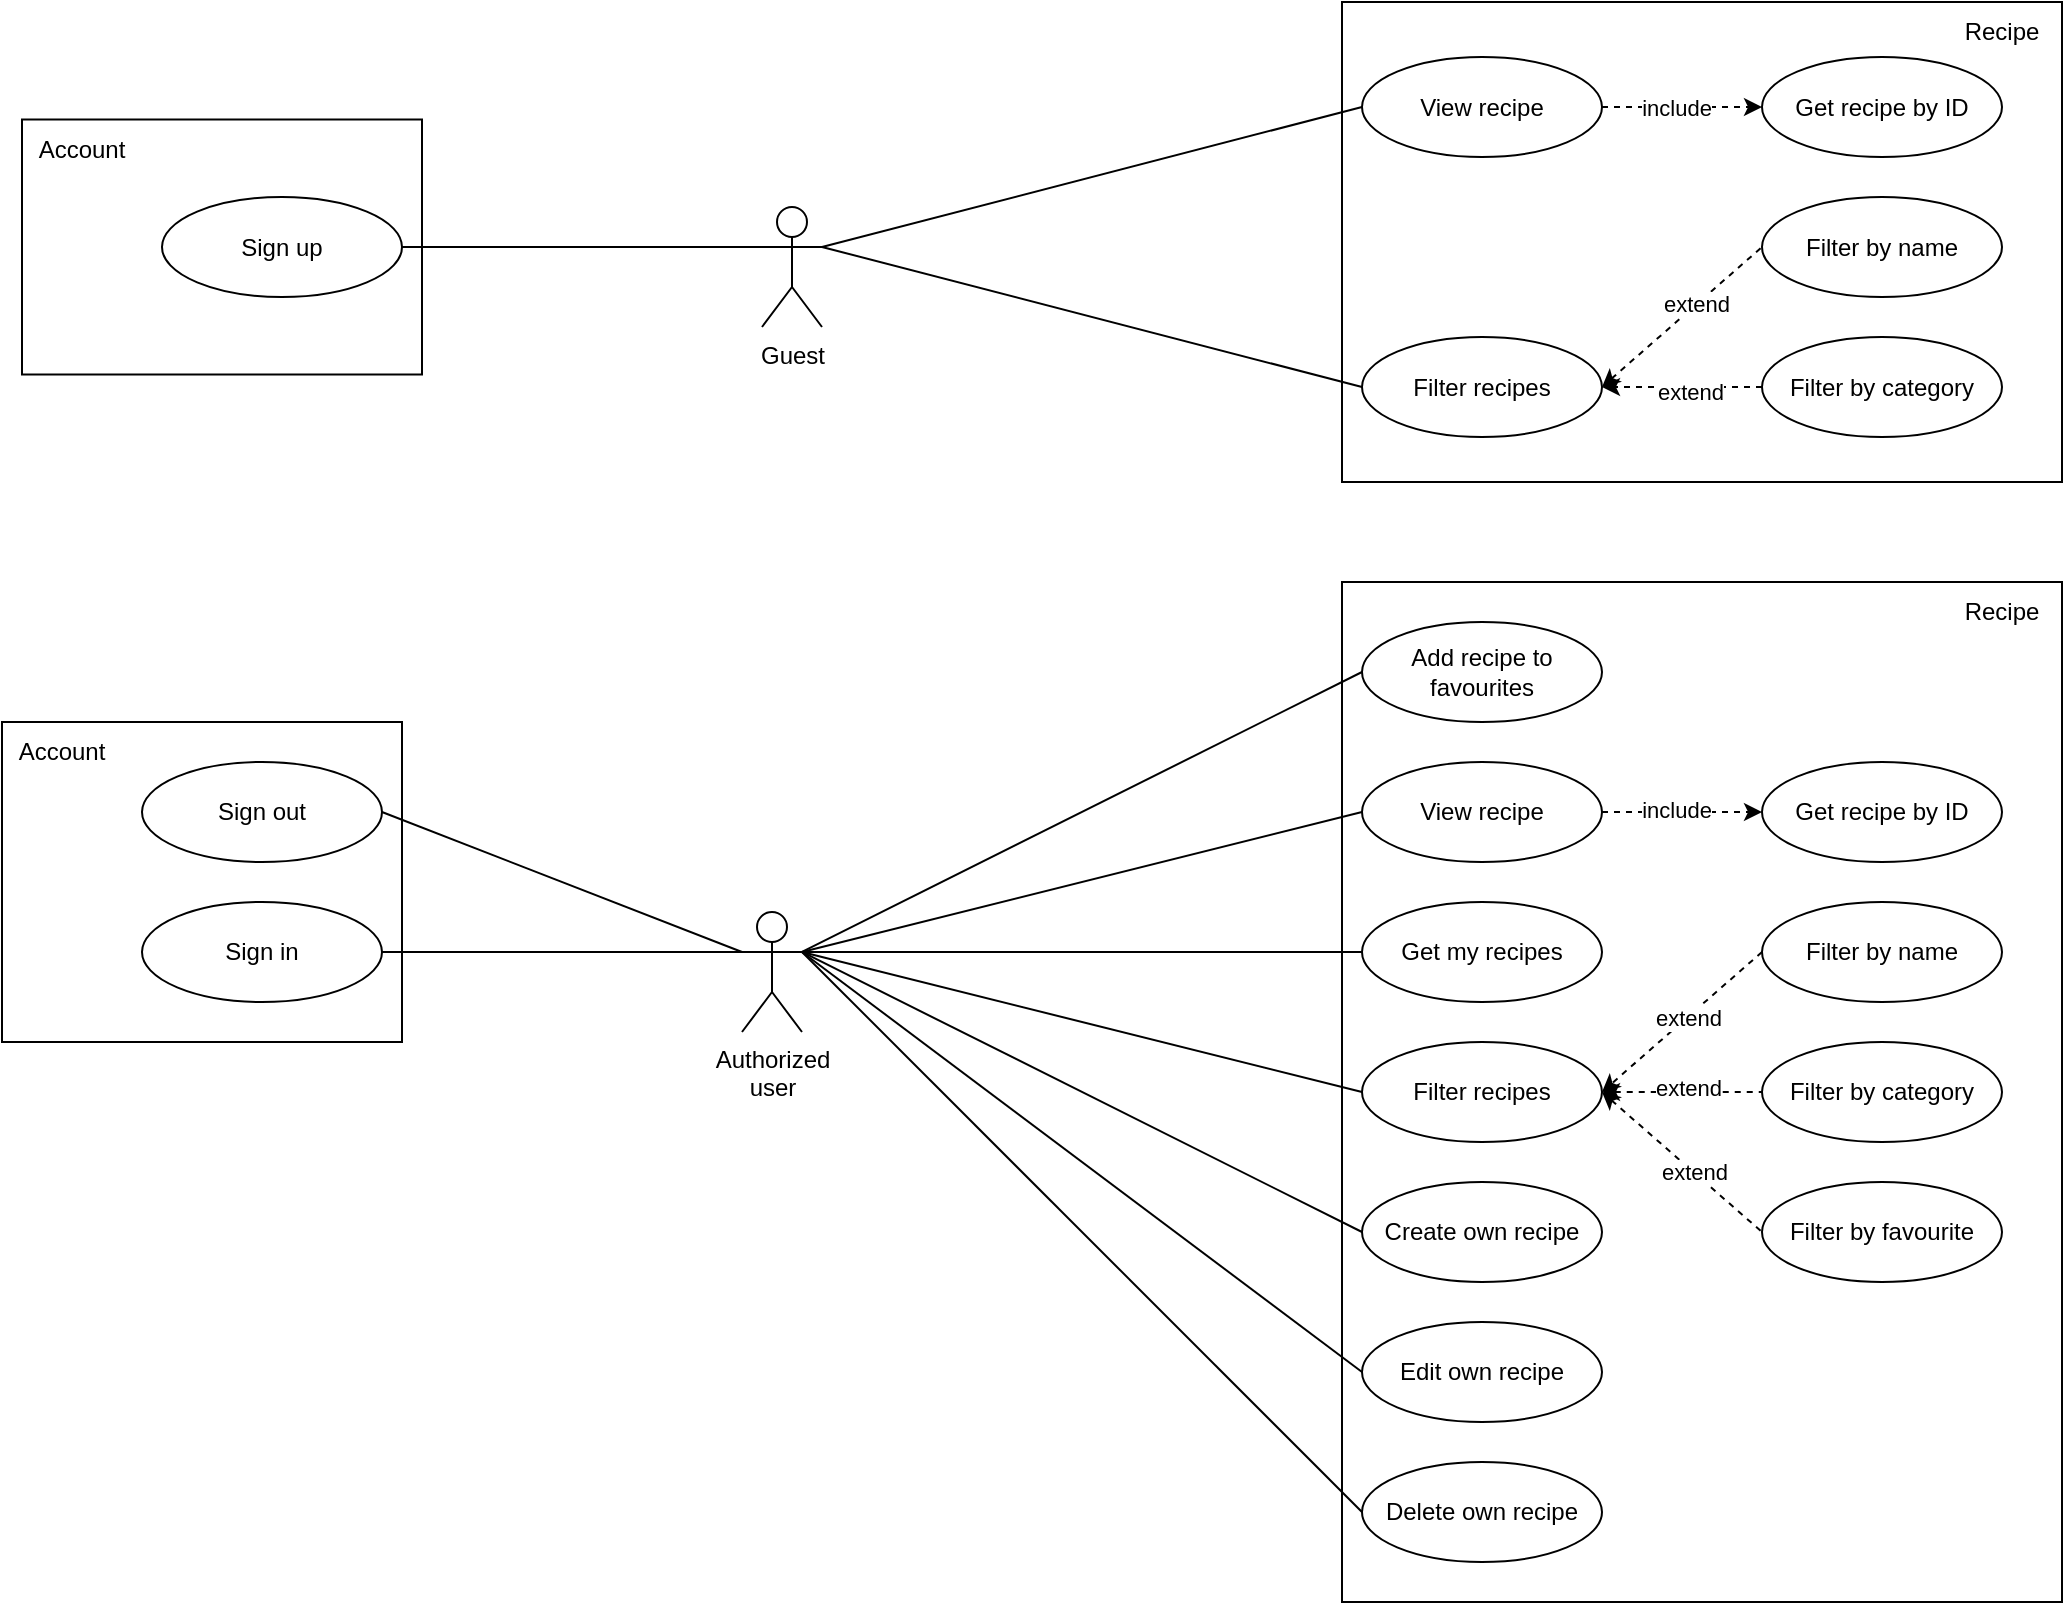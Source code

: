 <mxfile version="24.7.8">
  <diagram name="Страница — 1" id="8SSONIeQudbGeoWx7mL3">
    <mxGraphModel dx="1050" dy="1021" grid="1" gridSize="10" guides="1" tooltips="1" connect="1" arrows="1" fold="1" page="0" pageScale="1" pageWidth="827" pageHeight="1169" math="0" shadow="0">
      <root>
        <mxCell id="0" />
        <mxCell id="1" parent="0" />
        <mxCell id="zKx4D-tYNBTLb8JXWwj_-9" value="" style="rounded=0;whiteSpace=wrap;html=1;" parent="1" vertex="1">
          <mxGeometry x="900" y="140" width="360" height="510" as="geometry" />
        </mxCell>
        <mxCell id="zKx4D-tYNBTLb8JXWwj_-7" value="" style="rounded=0;whiteSpace=wrap;html=1;" parent="1" vertex="1">
          <mxGeometry x="900" y="-150" width="360" height="240" as="geometry" />
        </mxCell>
        <mxCell id="zKx4D-tYNBTLb8JXWwj_-3" value="" style="rounded=0;whiteSpace=wrap;html=1;" parent="1" vertex="1">
          <mxGeometry x="240" y="-91.25" width="200" height="127.5" as="geometry" />
        </mxCell>
        <mxCell id="zKx4D-tYNBTLb8JXWwj_-4" value="Account" style="text;html=1;align=center;verticalAlign=middle;whiteSpace=wrap;rounded=0;" parent="1" vertex="1">
          <mxGeometry x="240" y="-91.25" width="60" height="30" as="geometry" />
        </mxCell>
        <mxCell id="zKx4D-tYNBTLb8JXWwj_-1" value="" style="rounded=0;whiteSpace=wrap;html=1;" parent="1" vertex="1">
          <mxGeometry x="230" y="210" width="200" height="160" as="geometry" />
        </mxCell>
        <mxCell id="MLWXgNnqS9WNHuZjTnyU-1" value="Guest" style="shape=umlActor;verticalLabelPosition=bottom;verticalAlign=top;html=1;outlineConnect=0;" parent="1" vertex="1">
          <mxGeometry x="610" y="-47.5" width="30" height="60" as="geometry" />
        </mxCell>
        <mxCell id="MLWXgNnqS9WNHuZjTnyU-2" value="Sign up" style="ellipse;whiteSpace=wrap;html=1;" parent="1" vertex="1">
          <mxGeometry x="310" y="-52.5" width="120" height="50" as="geometry" />
        </mxCell>
        <mxCell id="MLWXgNnqS9WNHuZjTnyU-5" value="View recipe" style="ellipse;whiteSpace=wrap;html=1;" parent="1" vertex="1">
          <mxGeometry x="910" y="-122.5" width="120" height="50" as="geometry" />
        </mxCell>
        <mxCell id="MLWXgNnqS9WNHuZjTnyU-7" value="Filter recipes" style="ellipse;whiteSpace=wrap;html=1;" parent="1" vertex="1">
          <mxGeometry x="910" y="17.5" width="120" height="50" as="geometry" />
        </mxCell>
        <mxCell id="MLWXgNnqS9WNHuZjTnyU-8" value="Filter by category" style="ellipse;whiteSpace=wrap;html=1;" parent="1" vertex="1">
          <mxGeometry x="1110" y="17.5" width="120" height="50" as="geometry" />
        </mxCell>
        <mxCell id="MLWXgNnqS9WNHuZjTnyU-10" value="" style="endArrow=classic;dashed=1;html=1;rounded=0;entryX=1;entryY=0.5;entryDx=0;entryDy=0;exitX=0;exitY=0.5;exitDx=0;exitDy=0;startArrow=none;startFill=0;endFill=1;" parent="1" source="MLWXgNnqS9WNHuZjTnyU-8" target="MLWXgNnqS9WNHuZjTnyU-7" edge="1">
          <mxGeometry width="50" height="50" relative="1" as="geometry">
            <mxPoint x="1040" y="127.5" as="sourcePoint" />
            <mxPoint x="1090" y="77.5" as="targetPoint" />
          </mxGeometry>
        </mxCell>
        <mxCell id="X_nisKuCQbdozJqKVDRk-5" value="extend" style="edgeLabel;html=1;align=center;verticalAlign=middle;resizable=0;points=[];" parent="MLWXgNnqS9WNHuZjTnyU-10" vertex="1" connectable="0">
          <mxGeometry x="-0.09" y="2" relative="1" as="geometry">
            <mxPoint as="offset" />
          </mxGeometry>
        </mxCell>
        <mxCell id="MLWXgNnqS9WNHuZjTnyU-12" value="" style="endArrow=none;html=1;rounded=0;entryX=1;entryY=0.333;entryDx=0;entryDy=0;entryPerimeter=0;exitX=0;exitY=0.5;exitDx=0;exitDy=0;" parent="1" source="MLWXgNnqS9WNHuZjTnyU-5" target="MLWXgNnqS9WNHuZjTnyU-1" edge="1">
          <mxGeometry width="50" height="50" relative="1" as="geometry">
            <mxPoint x="640" y="127.5" as="sourcePoint" />
            <mxPoint x="690" y="77.5" as="targetPoint" />
          </mxGeometry>
        </mxCell>
        <mxCell id="MLWXgNnqS9WNHuZjTnyU-14" value="" style="endArrow=none;html=1;rounded=0;entryX=1;entryY=0.333;entryDx=0;entryDy=0;entryPerimeter=0;exitX=0;exitY=0.5;exitDx=0;exitDy=0;" parent="1" source="MLWXgNnqS9WNHuZjTnyU-7" target="MLWXgNnqS9WNHuZjTnyU-1" edge="1">
          <mxGeometry width="50" height="50" relative="1" as="geometry">
            <mxPoint x="700" y="147.5" as="sourcePoint" />
            <mxPoint x="750" y="97.5" as="targetPoint" />
          </mxGeometry>
        </mxCell>
        <mxCell id="MLWXgNnqS9WNHuZjTnyU-15" value="" style="endArrow=none;html=1;rounded=0;entryX=0;entryY=0.333;entryDx=0;entryDy=0;entryPerimeter=0;exitX=1;exitY=0.5;exitDx=0;exitDy=0;" parent="1" source="MLWXgNnqS9WNHuZjTnyU-2" target="MLWXgNnqS9WNHuZjTnyU-1" edge="1">
          <mxGeometry width="50" height="50" relative="1" as="geometry">
            <mxPoint x="450" y="167.5" as="sourcePoint" />
            <mxPoint x="500" y="117.5" as="targetPoint" />
          </mxGeometry>
        </mxCell>
        <mxCell id="MLWXgNnqS9WNHuZjTnyU-18" value="Sign in" style="ellipse;whiteSpace=wrap;html=1;" parent="1" vertex="1">
          <mxGeometry x="300" y="300" width="120" height="50" as="geometry" />
        </mxCell>
        <mxCell id="MLWXgNnqS9WNHuZjTnyU-19" value="Sign out" style="ellipse;whiteSpace=wrap;html=1;" parent="1" vertex="1">
          <mxGeometry x="300" y="230" width="120" height="50" as="geometry" />
        </mxCell>
        <mxCell id="MLWXgNnqS9WNHuZjTnyU-20" value="Authorized &lt;br&gt;user" style="shape=umlActor;verticalLabelPosition=bottom;verticalAlign=top;html=1;outlineConnect=0;" parent="1" vertex="1">
          <mxGeometry x="600" y="305" width="30" height="60" as="geometry" />
        </mxCell>
        <mxCell id="MLWXgNnqS9WNHuZjTnyU-21" value="" style="endArrow=none;html=1;rounded=0;exitX=1;exitY=0.5;exitDx=0;exitDy=0;entryX=0;entryY=0.333;entryDx=0;entryDy=0;entryPerimeter=0;" parent="1" source="MLWXgNnqS9WNHuZjTnyU-18" target="MLWXgNnqS9WNHuZjTnyU-20" edge="1">
          <mxGeometry width="50" height="50" relative="1" as="geometry">
            <mxPoint x="500" y="310" as="sourcePoint" />
            <mxPoint x="550" y="260" as="targetPoint" />
          </mxGeometry>
        </mxCell>
        <mxCell id="MLWXgNnqS9WNHuZjTnyU-22" value="" style="endArrow=none;html=1;rounded=0;exitX=1;exitY=0.5;exitDx=0;exitDy=0;entryX=0;entryY=0.333;entryDx=0;entryDy=0;entryPerimeter=0;" parent="1" source="MLWXgNnqS9WNHuZjTnyU-19" target="MLWXgNnqS9WNHuZjTnyU-20" edge="1">
          <mxGeometry width="50" height="50" relative="1" as="geometry">
            <mxPoint x="510" y="260" as="sourcePoint" />
            <mxPoint x="560" y="210" as="targetPoint" />
          </mxGeometry>
        </mxCell>
        <mxCell id="MLWXgNnqS9WNHuZjTnyU-29" value="View recipe" style="ellipse;whiteSpace=wrap;html=1;" parent="1" vertex="1">
          <mxGeometry x="910" y="230" width="120" height="50" as="geometry" />
        </mxCell>
        <mxCell id="MLWXgNnqS9WNHuZjTnyU-31" value="Filter recipes" style="ellipse;whiteSpace=wrap;html=1;" parent="1" vertex="1">
          <mxGeometry x="910" y="370" width="120" height="50" as="geometry" />
        </mxCell>
        <mxCell id="MLWXgNnqS9WNHuZjTnyU-32" value="Filter by category" style="ellipse;whiteSpace=wrap;html=1;" parent="1" vertex="1">
          <mxGeometry x="1110" y="370" width="120" height="50" as="geometry" />
        </mxCell>
        <mxCell id="MLWXgNnqS9WNHuZjTnyU-35" value="" style="endArrow=none;html=1;rounded=0;exitX=1;exitY=0.333;exitDx=0;exitDy=0;exitPerimeter=0;entryX=0;entryY=0.5;entryDx=0;entryDy=0;" parent="1" source="MLWXgNnqS9WNHuZjTnyU-20" target="MLWXgNnqS9WNHuZjTnyU-29" edge="1">
          <mxGeometry width="50" height="50" relative="1" as="geometry">
            <mxPoint x="700" y="290" as="sourcePoint" />
            <mxPoint x="750" y="240" as="targetPoint" />
          </mxGeometry>
        </mxCell>
        <mxCell id="MLWXgNnqS9WNHuZjTnyU-36" value="" style="endArrow=none;html=1;rounded=0;exitX=1;exitY=0.333;exitDx=0;exitDy=0;exitPerimeter=0;entryX=0;entryY=0.5;entryDx=0;entryDy=0;" parent="1" source="MLWXgNnqS9WNHuZjTnyU-20" target="MLWXgNnqS9WNHuZjTnyU-31" edge="1">
          <mxGeometry width="50" height="50" relative="1" as="geometry">
            <mxPoint x="740" y="420" as="sourcePoint" />
            <mxPoint x="790" y="370" as="targetPoint" />
          </mxGeometry>
        </mxCell>
        <mxCell id="MLWXgNnqS9WNHuZjTnyU-37" value="" style="endArrow=none;dashed=1;html=1;rounded=0;exitX=1;exitY=0.5;exitDx=0;exitDy=0;entryX=0;entryY=0.5;entryDx=0;entryDy=0;startArrow=classic;startFill=1;" parent="1" source="MLWXgNnqS9WNHuZjTnyU-31" target="MLWXgNnqS9WNHuZjTnyU-32" edge="1">
          <mxGeometry width="50" height="50" relative="1" as="geometry">
            <mxPoint x="1100" y="340" as="sourcePoint" />
            <mxPoint x="1150" y="290" as="targetPoint" />
          </mxGeometry>
        </mxCell>
        <mxCell id="X_nisKuCQbdozJqKVDRk-7" value="extend" style="edgeLabel;html=1;align=center;verticalAlign=middle;resizable=0;points=[];" parent="MLWXgNnqS9WNHuZjTnyU-37" vertex="1" connectable="0">
          <mxGeometry x="0.06" y="2" relative="1" as="geometry">
            <mxPoint as="offset" />
          </mxGeometry>
        </mxCell>
        <mxCell id="MLWXgNnqS9WNHuZjTnyU-39" value="Create own recipe" style="ellipse;whiteSpace=wrap;html=1;" parent="1" vertex="1">
          <mxGeometry x="910" y="440" width="120" height="50" as="geometry" />
        </mxCell>
        <mxCell id="MLWXgNnqS9WNHuZjTnyU-40" value="Edit own recipe" style="ellipse;whiteSpace=wrap;html=1;" parent="1" vertex="1">
          <mxGeometry x="910" y="510" width="120" height="50" as="geometry" />
        </mxCell>
        <mxCell id="MLWXgNnqS9WNHuZjTnyU-41" value="Delete own recipe" style="ellipse;whiteSpace=wrap;html=1;" parent="1" vertex="1">
          <mxGeometry x="910" y="580" width="120" height="50" as="geometry" />
        </mxCell>
        <mxCell id="MLWXgNnqS9WNHuZjTnyU-42" value="" style="endArrow=none;html=1;rounded=0;entryX=1;entryY=0.333;entryDx=0;entryDy=0;entryPerimeter=0;exitX=0;exitY=0.5;exitDx=0;exitDy=0;" parent="1" source="MLWXgNnqS9WNHuZjTnyU-39" target="MLWXgNnqS9WNHuZjTnyU-20" edge="1">
          <mxGeometry width="50" height="50" relative="1" as="geometry">
            <mxPoint x="710" y="460" as="sourcePoint" />
            <mxPoint x="760" y="410" as="targetPoint" />
          </mxGeometry>
        </mxCell>
        <mxCell id="MLWXgNnqS9WNHuZjTnyU-43" value="" style="endArrow=none;html=1;rounded=0;entryX=1;entryY=0.333;entryDx=0;entryDy=0;entryPerimeter=0;exitX=0;exitY=0.5;exitDx=0;exitDy=0;" parent="1" source="MLWXgNnqS9WNHuZjTnyU-40" target="MLWXgNnqS9WNHuZjTnyU-20" edge="1">
          <mxGeometry width="50" height="50" relative="1" as="geometry">
            <mxPoint x="720" y="520" as="sourcePoint" />
            <mxPoint x="770" y="470" as="targetPoint" />
          </mxGeometry>
        </mxCell>
        <mxCell id="MLWXgNnqS9WNHuZjTnyU-44" value="" style="endArrow=none;html=1;rounded=0;entryX=1;entryY=0.333;entryDx=0;entryDy=0;entryPerimeter=0;exitX=0;exitY=0.5;exitDx=0;exitDy=0;" parent="1" source="MLWXgNnqS9WNHuZjTnyU-41" target="MLWXgNnqS9WNHuZjTnyU-20" edge="1">
          <mxGeometry width="50" height="50" relative="1" as="geometry">
            <mxPoint x="700" y="550" as="sourcePoint" />
            <mxPoint x="750" y="500" as="targetPoint" />
          </mxGeometry>
        </mxCell>
        <mxCell id="U-wjypm0W4ltu07X12ue-3" value="Add recipe to favourites" style="ellipse;whiteSpace=wrap;html=1;" parent="1" vertex="1">
          <mxGeometry x="910" y="160" width="120" height="50" as="geometry" />
        </mxCell>
        <mxCell id="U-wjypm0W4ltu07X12ue-6" value="" style="endArrow=none;html=1;rounded=0;exitX=1;exitY=0.333;exitDx=0;exitDy=0;exitPerimeter=0;entryX=0;entryY=0.5;entryDx=0;entryDy=0;" parent="1" source="MLWXgNnqS9WNHuZjTnyU-20" target="U-wjypm0W4ltu07X12ue-3" edge="1">
          <mxGeometry width="50" height="50" relative="1" as="geometry">
            <mxPoint x="700" y="240" as="sourcePoint" />
            <mxPoint x="750" y="190" as="targetPoint" />
          </mxGeometry>
        </mxCell>
        <mxCell id="zKx4D-tYNBTLb8JXWwj_-2" value="Account" style="text;html=1;align=center;verticalAlign=middle;whiteSpace=wrap;rounded=0;" parent="1" vertex="1">
          <mxGeometry x="230" y="210" width="60" height="30" as="geometry" />
        </mxCell>
        <mxCell id="zKx4D-tYNBTLb8JXWwj_-8" value="Recipe" style="text;html=1;align=center;verticalAlign=middle;whiteSpace=wrap;rounded=0;" parent="1" vertex="1">
          <mxGeometry x="1200" y="-150" width="60" height="30" as="geometry" />
        </mxCell>
        <mxCell id="zKx4D-tYNBTLb8JXWwj_-10" value="Recipe" style="text;html=1;align=center;verticalAlign=middle;whiteSpace=wrap;rounded=0;" parent="1" vertex="1">
          <mxGeometry x="1200" y="140" width="60" height="30" as="geometry" />
        </mxCell>
        <mxCell id="X_nisKuCQbdozJqKVDRk-3" value="Filter by favourite" style="ellipse;whiteSpace=wrap;html=1;" parent="1" vertex="1">
          <mxGeometry x="1110" y="440" width="120" height="50" as="geometry" />
        </mxCell>
        <mxCell id="X_nisKuCQbdozJqKVDRk-4" value="" style="endArrow=none;dashed=1;html=1;rounded=0;exitX=1;exitY=0.5;exitDx=0;exitDy=0;entryX=0;entryY=0.5;entryDx=0;entryDy=0;startArrow=classic;startFill=1;" parent="1" source="MLWXgNnqS9WNHuZjTnyU-31" target="X_nisKuCQbdozJqKVDRk-3" edge="1">
          <mxGeometry width="50" height="50" relative="1" as="geometry">
            <mxPoint x="1330" y="390" as="sourcePoint" />
            <mxPoint x="1380" y="340" as="targetPoint" />
          </mxGeometry>
        </mxCell>
        <mxCell id="X_nisKuCQbdozJqKVDRk-8" value="extend" style="edgeLabel;html=1;align=center;verticalAlign=middle;resizable=0;points=[];" parent="X_nisKuCQbdozJqKVDRk-4" vertex="1" connectable="0">
          <mxGeometry x="0.136" relative="1" as="geometry">
            <mxPoint as="offset" />
          </mxGeometry>
        </mxCell>
        <mxCell id="VLZfRocXbcZRFQSYtmMX-1" value="Filter by name" style="ellipse;whiteSpace=wrap;html=1;" parent="1" vertex="1">
          <mxGeometry x="1110" y="-52.5" width="120" height="50" as="geometry" />
        </mxCell>
        <mxCell id="VLZfRocXbcZRFQSYtmMX-8" value="Filter by name" style="ellipse;whiteSpace=wrap;html=1;" parent="1" vertex="1">
          <mxGeometry x="1110" y="300" width="120" height="50" as="geometry" />
        </mxCell>
        <mxCell id="VLZfRocXbcZRFQSYtmMX-9" value="" style="endArrow=classic;dashed=1;html=1;rounded=0;exitX=0;exitY=0.5;exitDx=0;exitDy=0;entryX=1;entryY=0.5;entryDx=0;entryDy=0;endFill=1;" parent="1" source="VLZfRocXbcZRFQSYtmMX-8" target="MLWXgNnqS9WNHuZjTnyU-31" edge="1">
          <mxGeometry width="50" height="50" relative="1" as="geometry">
            <mxPoint x="1060" y="290" as="sourcePoint" />
            <mxPoint x="1110" y="240" as="targetPoint" />
          </mxGeometry>
        </mxCell>
        <mxCell id="VLZfRocXbcZRFQSYtmMX-10" value="extend" style="edgeLabel;html=1;align=center;verticalAlign=middle;resizable=0;points=[];" parent="VLZfRocXbcZRFQSYtmMX-9" vertex="1" connectable="0">
          <mxGeometry x="-0.061" relative="1" as="geometry">
            <mxPoint as="offset" />
          </mxGeometry>
        </mxCell>
        <mxCell id="VLZfRocXbcZRFQSYtmMX-11" value="Get recipe by ID" style="ellipse;whiteSpace=wrap;html=1;" parent="1" vertex="1">
          <mxGeometry x="1110" y="230" width="120" height="50" as="geometry" />
        </mxCell>
        <mxCell id="VLZfRocXbcZRFQSYtmMX-12" value="" style="endArrow=classic;dashed=1;html=1;rounded=0;exitX=1;exitY=0.5;exitDx=0;exitDy=0;entryX=0;entryY=0.5;entryDx=0;entryDy=0;endFill=1;" parent="1" source="MLWXgNnqS9WNHuZjTnyU-29" target="VLZfRocXbcZRFQSYtmMX-11" edge="1">
          <mxGeometry width="50" height="50" relative="1" as="geometry">
            <mxPoint x="1080" y="240" as="sourcePoint" />
            <mxPoint x="1130" y="190" as="targetPoint" />
          </mxGeometry>
        </mxCell>
        <mxCell id="VLZfRocXbcZRFQSYtmMX-13" value="include" style="edgeLabel;html=1;align=center;verticalAlign=middle;resizable=0;points=[];" parent="VLZfRocXbcZRFQSYtmMX-12" vertex="1" connectable="0">
          <mxGeometry x="-0.079" y="1" relative="1" as="geometry">
            <mxPoint as="offset" />
          </mxGeometry>
        </mxCell>
        <mxCell id="VLZfRocXbcZRFQSYtmMX-14" value="Get recipe by ID" style="ellipse;whiteSpace=wrap;html=1;" parent="1" vertex="1">
          <mxGeometry x="1110" y="-122.5" width="120" height="50" as="geometry" />
        </mxCell>
        <mxCell id="VLZfRocXbcZRFQSYtmMX-15" value="" style="endArrow=classic;dashed=1;html=1;rounded=0;exitX=1;exitY=0.5;exitDx=0;exitDy=0;entryX=0;entryY=0.5;entryDx=0;entryDy=0;endFill=1;" parent="1" source="MLWXgNnqS9WNHuZjTnyU-5" target="VLZfRocXbcZRFQSYtmMX-14" edge="1">
          <mxGeometry width="50" height="50" relative="1" as="geometry">
            <mxPoint x="1070" y="-150" as="sourcePoint" />
            <mxPoint x="1120" y="-200" as="targetPoint" />
          </mxGeometry>
        </mxCell>
        <mxCell id="VLZfRocXbcZRFQSYtmMX-16" value="include" style="edgeLabel;html=1;align=center;verticalAlign=middle;resizable=0;points=[];" parent="VLZfRocXbcZRFQSYtmMX-15" vertex="1" connectable="0">
          <mxGeometry x="-0.093" relative="1" as="geometry">
            <mxPoint as="offset" />
          </mxGeometry>
        </mxCell>
        <mxCell id="BwIycnOeOxxhmB7sU5ig-1" value="Get my recipes" style="ellipse;whiteSpace=wrap;html=1;" parent="1" vertex="1">
          <mxGeometry x="910" y="300" width="120" height="50" as="geometry" />
        </mxCell>
        <mxCell id="BwIycnOeOxxhmB7sU5ig-2" value="" style="endArrow=none;html=1;rounded=0;exitX=1;exitY=0.333;exitDx=0;exitDy=0;exitPerimeter=0;entryX=0;entryY=0.5;entryDx=0;entryDy=0;" parent="1" source="MLWXgNnqS9WNHuZjTnyU-20" target="BwIycnOeOxxhmB7sU5ig-1" edge="1">
          <mxGeometry width="50" height="50" relative="1" as="geometry">
            <mxPoint x="800" y="340" as="sourcePoint" />
            <mxPoint x="850" y="290" as="targetPoint" />
          </mxGeometry>
        </mxCell>
        <mxCell id="GA6yXDzovzucwJB6NlQM-1" value="" style="endArrow=none;dashed=1;html=1;rounded=0;exitX=1;exitY=0.5;exitDx=0;exitDy=0;entryX=0;entryY=0.5;entryDx=0;entryDy=0;startArrow=classic;startFill=1;" parent="1" source="MLWXgNnqS9WNHuZjTnyU-7" target="VLZfRocXbcZRFQSYtmMX-1" edge="1">
          <mxGeometry width="50" height="50" relative="1" as="geometry">
            <mxPoint x="1040" y="10" as="sourcePoint" />
            <mxPoint x="1090" y="-40" as="targetPoint" />
          </mxGeometry>
        </mxCell>
        <mxCell id="GA6yXDzovzucwJB6NlQM-2" value="extend" style="edgeLabel;html=1;align=center;verticalAlign=middle;resizable=0;points=[];" parent="GA6yXDzovzucwJB6NlQM-1" vertex="1" connectable="0">
          <mxGeometry x="0.176" y="1" relative="1" as="geometry">
            <mxPoint as="offset" />
          </mxGeometry>
        </mxCell>
      </root>
    </mxGraphModel>
  </diagram>
</mxfile>
